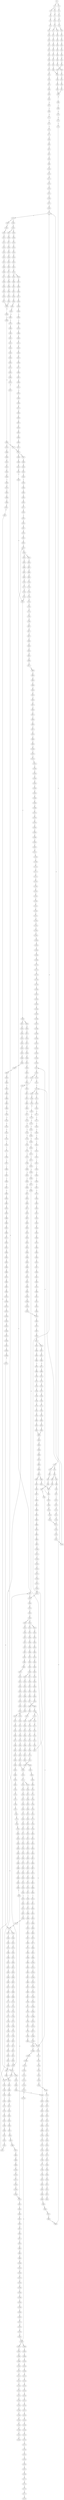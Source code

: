 strict digraph  {
	S0 -> S1 [ label = C ];
	S0 -> S2 [ label = T ];
	S1 -> S3 [ label = G ];
	S1 -> S4 [ label = C ];
	S2 -> S5 [ label = C ];
	S3 -> S6 [ label = G ];
	S4 -> S7 [ label = G ];
	S5 -> S8 [ label = G ];
	S6 -> S9 [ label = C ];
	S7 -> S10 [ label = G ];
	S8 -> S11 [ label = G ];
	S9 -> S12 [ label = T ];
	S10 -> S13 [ label = T ];
	S11 -> S14 [ label = T ];
	S12 -> S15 [ label = A ];
	S13 -> S16 [ label = T ];
	S13 -> S17 [ label = C ];
	S14 -> S18 [ label = T ];
	S15 -> S19 [ label = C ];
	S16 -> S20 [ label = G ];
	S17 -> S21 [ label = C ];
	S18 -> S22 [ label = C ];
	S19 -> S23 [ label = T ];
	S20 -> S24 [ label = C ];
	S21 -> S25 [ label = C ];
	S22 -> S26 [ label = C ];
	S23 -> S27 [ label = G ];
	S24 -> S28 [ label = A ];
	S25 -> S29 [ label = A ];
	S26 -> S30 [ label = A ];
	S27 -> S31 [ label = G ];
	S28 -> S32 [ label = C ];
	S29 -> S33 [ label = G ];
	S30 -> S34 [ label = G ];
	S31 -> S35 [ label = T ];
	S32 -> S36 [ label = T ];
	S33 -> S37 [ label = T ];
	S34 -> S38 [ label = T ];
	S35 -> S39 [ label = G ];
	S36 -> S40 [ label = G ];
	S37 -> S41 [ label = G ];
	S38 -> S42 [ label = G ];
	S39 -> S43 [ label = C ];
	S40 -> S44 [ label = G ];
	S41 -> S45 [ label = G ];
	S42 -> S46 [ label = G ];
	S43 -> S47 [ label = T ];
	S44 -> S48 [ label = T ];
	S45 -> S49 [ label = T ];
	S46 -> S50 [ label = T ];
	S47 -> S51 [ label = A ];
	S48 -> S52 [ label = C ];
	S49 -> S53 [ label = C ];
	S50 -> S53 [ label = C ];
	S51 -> S54 [ label = C ];
	S52 -> S55 [ label = G ];
	S53 -> S56 [ label = G ];
	S54 -> S57 [ label = T ];
	S55 -> S58 [ label = T ];
	S56 -> S59 [ label = T ];
	S57 -> S60 [ label = G ];
	S58 -> S61 [ label = C ];
	S59 -> S62 [ label = C ];
	S60 -> S63 [ label = T ];
	S61 -> S64 [ label = C ];
	S62 -> S64 [ label = C ];
	S63 -> S65 [ label = A ];
	S64 -> S66 [ label = G ];
	S65 -> S67 [ label = A ];
	S66 -> S68 [ label = T ];
	S67 -> S69 [ label = C ];
	S68 -> S70 [ label = C ];
	S69 -> S71 [ label = A ];
	S70 -> S72 [ label = A ];
	S71 -> S73 [ label = C ];
	S72 -> S74 [ label = C ];
	S73 -> S75 [ label = A ];
	S74 -> S76 [ label = C ];
	S75 -> S77 [ label = C ];
	S76 -> S78 [ label = C ];
	S76 -> S79 [ label = G ];
	S77 -> S80 [ label = G ];
	S78 -> S81 [ label = T ];
	S79 -> S82 [ label = A ];
	S80 -> S83 [ label = C ];
	S81 -> S84 [ label = G ];
	S82 -> S85 [ label = A ];
	S82 -> S86 [ label = G ];
	S83 -> S87 [ label = T ];
	S84 -> S88 [ label = T ];
	S85 -> S89 [ label = T ];
	S86 -> S90 [ label = T ];
	S87 -> S91 [ label = C ];
	S88 -> S92 [ label = C ];
	S89 -> S93 [ label = C ];
	S90 -> S94 [ label = C ];
	S91 -> S95 [ label = C ];
	S92 -> S96 [ label = C ];
	S93 -> S97 [ label = C ];
	S94 -> S98 [ label = C ];
	S95 -> S99 [ label = T ];
	S96 -> S100 [ label = T ];
	S97 -> S101 [ label = T ];
	S98 -> S102 [ label = A ];
	S98 -> S103 [ label = T ];
	S99 -> S104 [ label = A ];
	S100 -> S105 [ label = A ];
	S100 -> S106 [ label = T ];
	S101 -> S107 [ label = C ];
	S102 -> S108 [ label = G ];
	S103 -> S109 [ label = C ];
	S104 -> S110 [ label = G ];
	S105 -> S111 [ label = C ];
	S106 -> S112 [ label = G ];
	S107 -> S113 [ label = G ];
	S108 -> S114 [ label = T ];
	S108 -> S115 [ label = C ];
	S109 -> S116 [ label = G ];
	S110 -> S117 [ label = A ];
	S111 -> S118 [ label = T ];
	S112 -> S119 [ label = A ];
	S112 -> S120 [ label = T ];
	S113 -> S121 [ label = A ];
	S114 -> S122 [ label = A ];
	S115 -> S123 [ label = T ];
	S116 -> S124 [ label = A ];
	S117 -> S125 [ label = A ];
	S118 -> S126 [ label = A ];
	S119 -> S127 [ label = A ];
	S120 -> S128 [ label = A ];
	S121 -> S129 [ label = A ];
	S122 -> S130 [ label = G ];
	S123 -> S131 [ label = T ];
	S124 -> S132 [ label = A ];
	S125 -> S133 [ label = C ];
	S126 -> S134 [ label = C ];
	S127 -> S135 [ label = C ];
	S128 -> S136 [ label = G ];
	S129 -> S137 [ label = C ];
	S130 -> S138 [ label = G ];
	S130 -> S139 [ label = C ];
	S131 -> S140 [ label = C ];
	S132 -> S137 [ label = C ];
	S133 -> S141 [ label = T ];
	S134 -> S142 [ label = C ];
	S135 -> S143 [ label = T ];
	S136 -> S144 [ label = G ];
	S137 -> S145 [ label = T ];
	S138 -> S146 [ label = G ];
	S139 -> S147 [ label = T ];
	S140 -> S148 [ label = A ];
	S141 -> S149 [ label = T ];
	S142 -> S150 [ label = A ];
	S143 -> S151 [ label = T ];
	S144 -> S152 [ label = A ];
	S145 -> S153 [ label = T ];
	S146 -> S154 [ label = T ];
	S147 -> S155 [ label = C ];
	S148 -> S156 [ label = C ];
	S149 -> S157 [ label = C ];
	S150 -> S158 [ label = G ];
	S151 -> S159 [ label = C ];
	S152 -> S160 [ label = G ];
	S153 -> S161 [ label = C ];
	S154 -> S162 [ label = C ];
	S155 -> S163 [ label = C ];
	S156 -> S164 [ label = G ];
	S157 -> S165 [ label = A ];
	S158 -> S166 [ label = G ];
	S159 -> S167 [ label = A ];
	S160 -> S168 [ label = A ];
	S161 -> S169 [ label = A ];
	S162 -> S170 [ label = A ];
	S163 -> S171 [ label = A ];
	S164 -> S172 [ label = C ];
	S165 -> S173 [ label = A ];
	S166 -> S174 [ label = A ];
	S167 -> S173 [ label = A ];
	S168 -> S175 [ label = G ];
	S169 -> S173 [ label = A ];
	S170 -> S176 [ label = C ];
	S171 -> S177 [ label = C ];
	S172 -> S178 [ label = C ];
	S173 -> S179 [ label = C ];
	S174 -> S180 [ label = G ];
	S175 -> S181 [ label = G ];
	S176 -> S182 [ label = T ];
	S177 -> S183 [ label = C ];
	S178 -> S184 [ label = C ];
	S179 -> S185 [ label = C ];
	S179 -> S186 [ label = T ];
	S180 -> S187 [ label = A ];
	S181 -> S188 [ label = T ];
	S182 -> S189 [ label = C ];
	S183 -> S190 [ label = G ];
	S184 -> S191 [ label = T ];
	S185 -> S192 [ label = G ];
	S186 -> S193 [ label = G ];
	S187 -> S194 [ label = G ];
	S188 -> S195 [ label = C ];
	S189 -> S196 [ label = G ];
	S190 -> S197 [ label = G ];
	S191 -> S198 [ label = T ];
	S192 -> S199 [ label = G ];
	S193 -> S200 [ label = G ];
	S193 -> S201 [ label = C ];
	S194 -> S202 [ label = T ];
	S195 -> S203 [ label = C ];
	S196 -> S204 [ label = C ];
	S197 -> S205 [ label = A ];
	S198 -> S206 [ label = C ];
	S199 -> S207 [ label = C ];
	S200 -> S208 [ label = C ];
	S201 -> S209 [ label = C ];
	S202 -> S210 [ label = C ];
	S203 -> S211 [ label = C ];
	S204 -> S212 [ label = T ];
	S205 -> S213 [ label = C ];
	S206 -> S214 [ label = A ];
	S207 -> S215 [ label = C ];
	S208 -> S216 [ label = C ];
	S209 -> S217 [ label = C ];
	S210 -> S218 [ label = A ];
	S211 -> S219 [ label = A ];
	S211 -> S220 [ label = G ];
	S212 -> S221 [ label = T ];
	S213 -> S222 [ label = G ];
	S214 -> S223 [ label = T ];
	S215 -> S224 [ label = C ];
	S216 -> S225 [ label = C ];
	S217 -> S226 [ label = T ];
	S218 -> S227 [ label = G ];
	S219 -> S228 [ label = G ];
	S220 -> S229 [ label = G ];
	S221 -> S230 [ label = C ];
	S222 -> S231 [ label = T ];
	S223 -> S232 [ label = C ];
	S224 -> S233 [ label = A ];
	S225 -> S234 [ label = A ];
	S226 -> S235 [ label = A ];
	S227 -> S236 [ label = G ];
	S228 -> S237 [ label = A ];
	S229 -> S238 [ label = A ];
	S230 -> S239 [ label = A ];
	S231 -> S240 [ label = C ];
	S232 -> S241 [ label = C ];
	S233 -> S242 [ label = G ];
	S234 -> S243 [ label = G ];
	S235 -> S244 [ label = G ];
	S236 -> S245 [ label = A ];
	S237 -> S246 [ label = G ];
	S238 -> S247 [ label = G ];
	S239 -> S248 [ label = T ];
	S240 -> S249 [ label = G ];
	S241 -> S250 [ label = A ];
	S242 -> S251 [ label = T ];
	S243 -> S252 [ label = G ];
	S244 -> S253 [ label = G ];
	S245 -> S254 [ label = C ];
	S246 -> S255 [ label = C ];
	S247 -> S256 [ label = G ];
	S248 -> S257 [ label = C ];
	S249 -> S258 [ label = T ];
	S250 -> S259 [ label = G ];
	S251 -> S260 [ label = T ];
	S252 -> S261 [ label = T ];
	S253 -> S262 [ label = T ];
	S254 -> S263 [ label = C ];
	S255 -> S264 [ label = C ];
	S256 -> S265 [ label = C ];
	S257 -> S266 [ label = C ];
	S258 -> S267 [ label = G ];
	S259 -> S268 [ label = A ];
	S260 -> S269 [ label = G ];
	S261 -> S270 [ label = G ];
	S262 -> S271 [ label = G ];
	S263 -> S272 [ label = A ];
	S264 -> S273 [ label = A ];
	S265 -> S274 [ label = G ];
	S266 -> S250 [ label = A ];
	S267 -> S275 [ label = A ];
	S268 -> S276 [ label = A ];
	S269 -> S277 [ label = T ];
	S270 -> S278 [ label = C ];
	S270 -> S279 [ label = G ];
	S271 -> S280 [ label = T ];
	S272 -> S281 [ label = G ];
	S273 -> S282 [ label = C ];
	S274 -> S283 [ label = T ];
	S275 -> S284 [ label = C ];
	S276 -> S285 [ label = C ];
	S277 -> S286 [ label = G ];
	S278 -> S287 [ label = G ];
	S279 -> S288 [ label = G ];
	S280 -> S289 [ label = G ];
	S281 -> S290 [ label = T ];
	S282 -> S291 [ label = G ];
	S283 -> S292 [ label = G ];
	S284 -> S293 [ label = C ];
	S285 -> S294 [ label = C ];
	S286 -> S295 [ label = C ];
	S287 -> S296 [ label = C ];
	S288 -> S297 [ label = C ];
	S289 -> S298 [ label = C ];
	S290 -> S299 [ label = C ];
	S291 -> S300 [ label = G ];
	S292 -> S301 [ label = G ];
	S293 -> S302 [ label = G ];
	S294 -> S303 [ label = A ];
	S294 -> S304 [ label = G ];
	S295 -> S305 [ label = G ];
	S296 -> S306 [ label = G ];
	S297 -> S307 [ label = T ];
	S298 -> S308 [ label = G ];
	S299 -> S309 [ label = T ];
	S300 -> S310 [ label = T ];
	S301 -> S311 [ label = T ];
	S302 -> S312 [ label = G ];
	S303 -> S313 [ label = G ];
	S303 -> S314 [ label = C ];
	S304 -> S315 [ label = G ];
	S305 -> S316 [ label = T ];
	S306 -> S317 [ label = T ];
	S307 -> S318 [ label = T ];
	S308 -> S319 [ label = T ];
	S309 -> S320 [ label = C ];
	S310 -> S321 [ label = T ];
	S311 -> S322 [ label = A ];
	S312 -> S323 [ label = T ];
	S313 -> S324 [ label = A ];
	S314 -> S325 [ label = C ];
	S315 -> S326 [ label = A ];
	S316 -> S327 [ label = C ];
	S317 -> S328 [ label = C ];
	S318 -> S329 [ label = C ];
	S319 -> S330 [ label = C ];
	S320 -> S331 [ label = T ];
	S321 -> S332 [ label = A ];
	S322 -> S333 [ label = T ];
	S323 -> S334 [ label = C ];
	S324 -> S335 [ label = C ];
	S325 -> S336 [ label = A ];
	S326 -> S337 [ label = C ];
	S327 -> S338 [ label = G ];
	S328 -> S339 [ label = G ];
	S329 -> S340 [ label = G ];
	S330 -> S338 [ label = G ];
	S331 -> S341 [ label = G ];
	S332 -> S342 [ label = C ];
	S333 -> S343 [ label = G ];
	S334 -> S344 [ label = G ];
	S335 -> S345 [ label = T ];
	S336 -> S346 [ label = C ];
	S337 -> S347 [ label = G ];
	S338 -> S348 [ label = A ];
	S339 -> S349 [ label = T ];
	S340 -> S350 [ label = A ];
	S341 -> S351 [ label = T ];
	S342 -> S352 [ label = T ];
	S343 -> S353 [ label = A ];
	S344 -> S354 [ label = C ];
	S345 -> S355 [ label = C ];
	S346 -> S356 [ label = C ];
	S347 -> S357 [ label = C ];
	S348 -> S358 [ label = A ];
	S349 -> S359 [ label = G ];
	S350 -> S360 [ label = A ];
	S351 -> S361 [ label = A ];
	S352 -> S362 [ label = G ];
	S353 -> S363 [ label = G ];
	S354 -> S364 [ label = G ];
	S355 -> S365 [ label = C ];
	S356 -> S366 [ label = C ];
	S357 -> S367 [ label = C ];
	S358 -> S368 [ label = C ];
	S359 -> S369 [ label = C ];
	S360 -> S370 [ label = C ];
	S362 -> S371 [ label = C ];
	S363 -> S372 [ label = C ];
	S364 -> S373 [ label = T ];
	S365 -> S374 [ label = C ];
	S366 -> S375 [ label = C ];
	S367 -> S376 [ label = C ];
	S368 -> S377 [ label = C ];
	S368 -> S378 [ label = A ];
	S369 -> S379 [ label = A ];
	S370 -> S380 [ label = A ];
	S371 -> S381 [ label = A ];
	S372 -> S382 [ label = G ];
	S373 -> S383 [ label = A ];
	S374 -> S384 [ label = A ];
	S375 -> S385 [ label = T ];
	S376 -> S386 [ label = A ];
	S377 -> S387 [ label = T ];
	S378 -> S388 [ label = C ];
	S379 -> S389 [ label = T ];
	S380 -> S390 [ label = C ];
	S381 -> S391 [ label = G ];
	S382 -> S392 [ label = G ];
	S383 -> S393 [ label = G ];
	S384 -> S394 [ label = T ];
	S385 -> S395 [ label = T ];
	S386 -> S396 [ label = T ];
	S387 -> S397 [ label = T ];
	S387 -> S398 [ label = G ];
	S388 -> S399 [ label = C ];
	S389 -> S400 [ label = C ];
	S390 -> S401 [ label = G ];
	S391 -> S402 [ label = A ];
	S392 -> S403 [ label = T ];
	S393 -> S404 [ label = C ];
	S394 -> S405 [ label = C ];
	S395 -> S406 [ label = C ];
	S396 -> S407 [ label = C ];
	S397 -> S408 [ label = C ];
	S398 -> S409 [ label = T ];
	S399 -> S410 [ label = C ];
	S400 -> S411 [ label = C ];
	S401 -> S412 [ label = C ];
	S402 -> S413 [ label = C ];
	S403 -> S414 [ label = C ];
	S404 -> S415 [ label = C ];
	S405 -> S416 [ label = T ];
	S406 -> S417 [ label = C ];
	S406 -> S418 [ label = G ];
	S407 -> S419 [ label = G ];
	S408 -> S420 [ label = G ];
	S409 -> S421 [ label = C ];
	S410 -> S422 [ label = G ];
	S411 -> S423 [ label = G ];
	S412 -> S424 [ label = G ];
	S413 -> S425 [ label = G ];
	S414 -> S426 [ label = G ];
	S415 -> S427 [ label = G ];
	S416 -> S428 [ label = G ];
	S417 -> S429 [ label = T ];
	S418 -> S430 [ label = A ];
	S419 -> S431 [ label = T ];
	S420 -> S432 [ label = T ];
	S421 -> S433 [ label = G ];
	S422 -> S434 [ label = T ];
	S423 -> S435 [ label = C ];
	S424 -> S436 [ label = C ];
	S425 -> S437 [ label = G ];
	S426 -> S438 [ label = C ];
	S427 -> S439 [ label = C ];
	S428 -> S440 [ label = C ];
	S429 -> S441 [ label = G ];
	S430 -> S442 [ label = T ];
	S431 -> S443 [ label = C ];
	S432 -> S444 [ label = A ];
	S433 -> S445 [ label = C ];
	S434 -> S446 [ label = A ];
	S435 -> S447 [ label = A ];
	S436 -> S448 [ label = A ];
	S437 -> S449 [ label = A ];
	S438 -> S450 [ label = A ];
	S439 -> S451 [ label = T ];
	S440 -> S452 [ label = C ];
	S441 -> S453 [ label = T ];
	S442 -> S454 [ label = C ];
	S443 -> S455 [ label = C ];
	S444 -> S456 [ label = C ];
	S445 -> S457 [ label = G ];
	S446 -> S458 [ label = C ];
	S447 -> S459 [ label = C ];
	S448 -> S460 [ label = C ];
	S449 -> S461 [ label = C ];
	S450 -> S462 [ label = C ];
	S451 -> S463 [ label = G ];
	S452 -> S464 [ label = A ];
	S453 -> S465 [ label = C ];
	S454 -> S466 [ label = G ];
	S455 -> S467 [ label = T ];
	S456 -> S468 [ label = T ];
	S457 -> S469 [ label = C ];
	S458 -> S470 [ label = G ];
	S459 -> S471 [ label = G ];
	S460 -> S472 [ label = G ];
	S461 -> S473 [ label = A ];
	S462 -> S474 [ label = G ];
	S463 -> S475 [ label = G ];
	S464 -> S476 [ label = G ];
	S465 -> S477 [ label = C ];
	S466 -> S478 [ label = T ];
	S467 -> S479 [ label = C ];
	S468 -> S480 [ label = T ];
	S469 -> S481 [ label = G ];
	S469 -> S482 [ label = A ];
	S470 -> S483 [ label = T ];
	S471 -> S484 [ label = T ];
	S472 -> S485 [ label = T ];
	S473 -> S486 [ label = C ];
	S474 -> S487 [ label = C ];
	S475 -> S488 [ label = A ];
	S476 -> S489 [ label = T ];
	S477 -> S490 [ label = T ];
	S478 -> S491 [ label = T ];
	S479 -> S492 [ label = T ];
	S480 -> S493 [ label = C ];
	S481 -> S494 [ label = A ];
	S482 -> S495 [ label = A ];
	S483 -> S496 [ label = C ];
	S484 -> S497 [ label = C ];
	S485 -> S498 [ label = C ];
	S486 -> S499 [ label = A ];
	S487 -> S500 [ label = G ];
	S488 -> S501 [ label = A ];
	S489 -> S502 [ label = C ];
	S490 -> S106 [ label = T ];
	S491 -> S503 [ label = T ];
	S492 -> S504 [ label = T ];
	S493 -> S505 [ label = A ];
	S494 -> S506 [ label = G ];
	S495 -> S507 [ label = C ];
	S496 -> S508 [ label = C ];
	S497 -> S509 [ label = G ];
	S498 -> S510 [ label = C ];
	S499 -> S511 [ label = C ];
	S500 -> S512 [ label = C ];
	S501 -> S513 [ label = G ];
	S502 -> S514 [ label = G ];
	S503 -> S515 [ label = G ];
	S504 -> S516 [ label = C ];
	S505 -> S517 [ label = A ];
	S506 -> S518 [ label = C ];
	S507 -> S519 [ label = C ];
	S508 -> S520 [ label = A ];
	S509 -> S521 [ label = A ];
	S510 -> S522 [ label = A ];
	S511 -> S523 [ label = C ];
	S512 -> S524 [ label = G ];
	S513 -> S525 [ label = A ];
	S514 -> S526 [ label = T ];
	S515 -> S527 [ label = T ];
	S516 -> S528 [ label = T ];
	S517 -> S529 [ label = G ];
	S518 -> S530 [ label = A ];
	S519 -> S531 [ label = C ];
	S520 -> S532 [ label = G ];
	S521 -> S533 [ label = G ];
	S522 -> S534 [ label = G ];
	S523 -> S535 [ label = T ];
	S524 -> S536 [ label = C ];
	S524 -> S537 [ label = G ];
	S525 -> S538 [ label = A ];
	S526 -> S539 [ label = A ];
	S527 -> S540 [ label = A ];
	S528 -> S541 [ label = C ];
	S529 -> S542 [ label = C ];
	S530 -> S543 [ label = G ];
	S531 -> S544 [ label = G ];
	S532 -> S545 [ label = C ];
	S533 -> S546 [ label = C ];
	S534 -> S545 [ label = C ];
	S535 -> S547 [ label = C ];
	S536 -> S548 [ label = G ];
	S537 -> S549 [ label = C ];
	S538 -> S550 [ label = C ];
	S539 -> S551 [ label = A ];
	S540 -> S552 [ label = G ];
	S541 -> S553 [ label = G ];
	S542 -> S554 [ label = G ];
	S543 -> S555 [ label = T ];
	S544 -> S556 [ label = T ];
	S545 -> S557 [ label = T ];
	S545 -> S558 [ label = G ];
	S546 -> S559 [ label = G ];
	S547 -> S560 [ label = T ];
	S548 -> S561 [ label = T ];
	S549 -> S562 [ label = T ];
	S550 -> S563 [ label = G ];
	S551 -> S564 [ label = G ];
	S552 -> S565 [ label = G ];
	S553 -> S566 [ label = G ];
	S554 -> S567 [ label = A ];
	S555 -> S568 [ label = G ];
	S556 -> S569 [ label = A ];
	S557 -> S131 [ label = T ];
	S558 -> S570 [ label = A ];
	S559 -> S571 [ label = A ];
	S560 -> S572 [ label = A ];
	S561 -> S573 [ label = C ];
	S562 -> S574 [ label = G ];
	S563 -> S575 [ label = G ];
	S564 -> S576 [ label = A ];
	S565 -> S577 [ label = A ];
	S566 -> S578 [ label = A ];
	S567 -> S579 [ label = G ];
	S568 -> S580 [ label = C ];
	S569 -> S581 [ label = C ];
	S570 -> S582 [ label = G ];
	S571 -> S583 [ label = G ];
	S572 -> S584 [ label = G ];
	S573 -> S585 [ label = G ];
	S574 -> S586 [ label = G ];
	S575 -> S587 [ label = C ];
	S576 -> S588 [ label = C ];
	S577 -> S589 [ label = A ];
	S578 -> S590 [ label = G ];
	S579 -> S591 [ label = T ];
	S580 -> S592 [ label = A ];
	S581 -> S593 [ label = A ];
	S582 -> S594 [ label = T ];
	S583 -> S595 [ label = T ];
	S584 -> S596 [ label = A ];
	S585 -> S597 [ label = A ];
	S586 -> S598 [ label = A ];
	S587 -> S599 [ label = A ];
	S588 -> S600 [ label = G ];
	S589 -> S601 [ label = A ];
	S590 -> S602 [ label = A ];
	S591 -> S603 [ label = C ];
	S592 -> S604 [ label = A ];
	S593 -> S605 [ label = G ];
	S594 -> S606 [ label = C ];
	S595 -> S607 [ label = C ];
	S596 -> S608 [ label = A ];
	S597 -> S609 [ label = C ];
	S598 -> S610 [ label = A ];
	S599 -> S611 [ label = C ];
	S600 -> S612 [ label = G ];
	S601 -> S613 [ label = G ];
	S602 -> S614 [ label = G ];
	S603 -> S615 [ label = C ];
	S604 -> S616 [ label = C ];
	S605 -> S617 [ label = C ];
	S606 -> S615 [ label = C ];
	S606 -> S618 [ label = T ];
	S607 -> S619 [ label = G ];
	S608 -> S620 [ label = C ];
	S609 -> S621 [ label = G ];
	S610 -> S622 [ label = T ];
	S611 -> S623 [ label = C ];
	S611 -> S624 [ label = T ];
	S612 -> S625 [ label = C ];
	S613 -> S626 [ label = G ];
	S614 -> S627 [ label = G ];
	S615 -> S628 [ label = C ];
	S616 -> S629 [ label = A ];
	S617 -> S630 [ label = A ];
	S618 -> S631 [ label = C ];
	S619 -> S632 [ label = A ];
	S620 -> S633 [ label = G ];
	S621 -> S634 [ label = C ];
	S622 -> S635 [ label = G ];
	S623 -> S636 [ label = G ];
	S624 -> S637 [ label = G ];
	S625 -> S638 [ label = T ];
	S626 -> S639 [ label = T ];
	S627 -> S640 [ label = T ];
	S628 -> S641 [ label = T ];
	S628 -> S642 [ label = G ];
	S629 -> S643 [ label = G ];
	S630 -> S644 [ label = G ];
	S631 -> S645 [ label = G ];
	S632 -> S646 [ label = A ];
	S633 -> S647 [ label = A ];
	S634 -> S648 [ label = G ];
	S635 -> S649 [ label = G ];
	S636 -> S650 [ label = G ];
	S637 -> S651 [ label = G ];
	S638 -> S652 [ label = C ];
	S639 -> S653 [ label = C ];
	S640 -> S195 [ label = C ];
	S641 -> S654 [ label = C ];
	S642 -> S655 [ label = C ];
	S643 -> S656 [ label = C ];
	S644 -> S657 [ label = G ];
	S645 -> S658 [ label = T ];
	S646 -> S659 [ label = C ];
	S647 -> S660 [ label = G ];
	S648 -> S661 [ label = C ];
	S649 -> S662 [ label = G ];
	S650 -> S663 [ label = G ];
	S651 -> S664 [ label = G ];
	S652 -> S665 [ label = T ];
	S653 -> S666 [ label = C ];
	S654 -> S667 [ label = C ];
	S655 -> S668 [ label = C ];
	S656 -> S669 [ label = T ];
	S657 -> S670 [ label = T ];
	S658 -> S671 [ label = C ];
	S659 -> S672 [ label = C ];
	S660 -> S673 [ label = G ];
	S661 -> S674 [ label = C ];
	S662 -> S675 [ label = G ];
	S663 -> S676 [ label = A ];
	S664 -> S677 [ label = A ];
	S665 -> S678 [ label = C ];
	S666 -> S679 [ label = C ];
	S667 -> S680 [ label = G ];
	S668 -> S681 [ label = T ];
	S669 -> S682 [ label = A ];
	S670 -> S683 [ label = G ];
	S671 -> S684 [ label = T ];
	S672 -> S387 [ label = T ];
	S673 -> S685 [ label = T ];
	S674 -> S686 [ label = T ];
	S675 -> S687 [ label = T ];
	S676 -> S688 [ label = A ];
	S677 -> S689 [ label = A ];
	S678 -> S690 [ label = G ];
	S679 -> S691 [ label = G ];
	S680 -> S692 [ label = G ];
	S681 -> S693 [ label = G ];
	S682 -> S694 [ label = C ];
	S683 -> S695 [ label = C ];
	S684 -> S696 [ label = G ];
	S685 -> S697 [ label = G ];
	S686 -> S698 [ label = C ];
	S687 -> S699 [ label = C ];
	S688 -> S700 [ label = T ];
	S689 -> S701 [ label = C ];
	S690 -> S702 [ label = A ];
	S691 -> S703 [ label = A ];
	S692 -> S704 [ label = T ];
	S693 -> S705 [ label = T ];
	S694 -> S706 [ label = G ];
	S695 -> S707 [ label = A ];
	S696 -> S708 [ label = T ];
	S697 -> S709 [ label = T ];
	S698 -> S710 [ label = G ];
	S699 -> S711 [ label = C ];
	S700 -> S712 [ label = T ];
	S701 -> S713 [ label = T ];
	S702 -> S714 [ label = A ];
	S703 -> S715 [ label = A ];
	S704 -> S716 [ label = C ];
	S705 -> S717 [ label = C ];
	S706 -> S718 [ label = A ];
	S707 -> S719 [ label = C ];
	S708 -> S720 [ label = T ];
	S709 -> S721 [ label = C ];
	S710 -> S722 [ label = G ];
	S711 -> S723 [ label = G ];
	S712 -> S724 [ label = G ];
	S713 -> S725 [ label = G ];
	S714 -> S726 [ label = G ];
	S715 -> S727 [ label = G ];
	S716 -> S728 [ label = T ];
	S717 -> S729 [ label = G ];
	S718 -> S730 [ label = G ];
	S719 -> S731 [ label = G ];
	S720 -> S732 [ label = C ];
	S721 -> S733 [ label = C ];
	S722 -> S734 [ label = G ];
	S723 -> S735 [ label = C ];
	S724 -> S736 [ label = A ];
	S725 -> S737 [ label = G ];
	S726 -> S738 [ label = T ];
	S727 -> S739 [ label = T ];
	S728 -> S740 [ label = G ];
	S729 -> S741 [ label = C ];
	S730 -> S742 [ label = A ];
	S731 -> S743 [ label = C ];
	S732 -> S744 [ label = C ];
	S733 -> S745 [ label = C ];
	S734 -> S746 [ label = C ];
	S735 -> S747 [ label = C ];
	S736 -> S748 [ label = A ];
	S737 -> S749 [ label = A ];
	S738 -> S750 [ label = C ];
	S739 -> S751 [ label = C ];
	S740 -> S752 [ label = G ];
	S741 -> S457 [ label = G ];
	S742 -> S753 [ label = A ];
	S743 -> S754 [ label = G ];
	S744 -> S755 [ label = G ];
	S745 -> S756 [ label = T ];
	S746 -> S757 [ label = T ];
	S747 -> S758 [ label = G ];
	S748 -> S759 [ label = C ];
	S749 -> S760 [ label = C ];
	S750 -> S761 [ label = G ];
	S751 -> S762 [ label = G ];
	S752 -> S763 [ label = A ];
	S753 -> S764 [ label = C ];
	S754 -> S765 [ label = G ];
	S755 -> S766 [ label = T ];
	S756 -> S767 [ label = G ];
	S757 -> S768 [ label = C ];
	S758 -> S769 [ label = G ];
	S759 -> S770 [ label = C ];
	S760 -> S771 [ label = C ];
	S761 -> S772 [ label = C ];
	S762 -> S773 [ label = A ];
	S763 -> S774 [ label = G ];
	S764 -> S775 [ label = T ];
	S765 -> S776 [ label = T ];
	S766 -> S777 [ label = G ];
	S767 -> S778 [ label = T ];
	S768 -> S779 [ label = A ];
	S769 -> S780 [ label = A ];
	S770 -> S781 [ label = C ];
	S771 -> S782 [ label = C ];
	S772 -> S783 [ label = G ];
	S773 -> S784 [ label = G ];
	S774 -> S785 [ label = G ];
	S775 -> S786 [ label = G ];
	S776 -> S787 [ label = G ];
	S777 -> S788 [ label = G ];
	S778 -> S789 [ label = C ];
	S779 -> S790 [ label = C ];
	S780 -> S791 [ label = A ];
	S781 -> S792 [ label = G ];
	S782 -> S793 [ label = G ];
	S783 -> S794 [ label = G ];
	S784 -> S795 [ label = G ];
	S785 -> S796 [ label = G ];
	S786 -> S797 [ label = G ];
	S787 -> S798 [ label = C ];
	S788 -> S799 [ label = C ];
	S789 -> S800 [ label = C ];
	S790 -> S801 [ label = G ];
	S791 -> S802 [ label = C ];
	S792 -> S803 [ label = T ];
	S793 -> S804 [ label = T ];
	S794 -> S805 [ label = C ];
	S795 -> S806 [ label = T ];
	S796 -> S807 [ label = T ];
	S797 -> S808 [ label = C ];
	S798 -> S809 [ label = C ];
	S799 -> S810 [ label = C ];
	S800 -> S100 [ label = T ];
	S801 -> S811 [ label = T ];
	S802 -> S812 [ label = T ];
	S803 -> S813 [ label = C ];
	S804 -> S814 [ label = C ];
	S805 -> S815 [ label = T ];
	S806 -> S816 [ label = A ];
	S807 -> S817 [ label = G ];
	S808 -> S818 [ label = G ];
	S809 -> S819 [ label = G ];
	S810 -> S820 [ label = C ];
	S811 -> S821 [ label = C ];
	S812 -> S822 [ label = G ];
	S813 -> S823 [ label = T ];
	S814 -> S824 [ label = T ];
	S815 -> S825 [ label = A ];
	S816 -> S826 [ label = T ];
	S817 -> S827 [ label = T ];
	S818 -> S828 [ label = C ];
	S819 -> S829 [ label = C ];
	S820 -> S830 [ label = G ];
	S821 -> S831 [ label = C ];
	S822 -> S832 [ label = C ];
	S823 -> S833 [ label = C ];
	S824 -> S833 [ label = C ];
	S825 -> S834 [ label = T ];
	S826 -> S835 [ label = A ];
	S827 -> S836 [ label = T ];
	S828 -> S837 [ label = A ];
	S829 -> S838 [ label = A ];
	S830 -> S839 [ label = T ];
	S831 -> S840 [ label = A ];
	S832 -> S841 [ label = A ];
	S833 -> S842 [ label = G ];
	S834 -> S843 [ label = A ];
	S835 -> S844 [ label = A ];
	S836 -> S845 [ label = C ];
	S837 -> S846 [ label = G ];
	S838 -> S847 [ label = A ];
	S839 -> S848 [ label = C ];
	S840 -> S534 [ label = G ];
	S841 -> S849 [ label = A ];
	S842 -> S850 [ label = G ];
	S843 -> S851 [ label = G ];
	S844 -> S852 [ label = G ];
	S845 -> S853 [ label = C ];
	S846 -> S854 [ label = C ];
	S847 -> S855 [ label = C ];
	S848 -> S856 [ label = C ];
	S849 -> S857 [ label = C ];
	S850 -> S858 [ label = C ];
	S851 -> S859 [ label = T ];
	S852 -> S860 [ label = T ];
	S853 -> S861 [ label = A ];
	S854 -> S862 [ label = G ];
	S855 -> S863 [ label = C ];
	S856 -> S864 [ label = A ];
	S857 -> S865 [ label = C ];
	S858 -> S866 [ label = A ];
	S859 -> S867 [ label = A ];
	S860 -> S868 [ label = C ];
	S861 -> S869 [ label = G ];
	S862 -> S870 [ label = G ];
	S863 -> S871 [ label = A ];
	S864 -> S872 [ label = G ];
	S865 -> S873 [ label = A ];
	S866 -> S874 [ label = C ];
	S867 -> S875 [ label = G ];
	S868 -> S876 [ label = G ];
	S869 -> S877 [ label = C ];
	S870 -> S878 [ label = G ];
	S871 -> S879 [ label = G ];
	S872 -> S880 [ label = T ];
	S873 -> S881 [ label = G ];
	S874 -> S882 [ label = C ];
	S875 -> S883 [ label = C ];
	S876 -> S884 [ label = T ];
	S877 -> S885 [ label = A ];
	S878 -> S886 [ label = T ];
	S879 -> S887 [ label = T ];
	S880 -> S888 [ label = A ];
	S881 -> S889 [ label = A ];
	S882 -> S890 [ label = G ];
	S883 -> S891 [ label = C ];
	S884 -> S892 [ label = G ];
	S885 -> S893 [ label = G ];
	S886 -> S894 [ label = G ];
	S887 -> S895 [ label = C ];
	S888 -> S130 [ label = G ];
	S889 -> S896 [ label = A ];
	S890 -> S897 [ label = A ];
	S891 -> S898 [ label = G ];
	S892 -> S899 [ label = G ];
	S893 -> S900 [ label = A ];
	S894 -> S901 [ label = C ];
	S895 -> S902 [ label = G ];
	S896 -> S903 [ label = C ];
	S897 -> S904 [ label = G ];
	S897 -> S905 [ label = A ];
	S898 -> S906 [ label = A ];
	S899 -> S907 [ label = T ];
	S900 -> S908 [ label = T ];
	S901 -> S909 [ label = C ];
	S902 -> S910 [ label = C ];
	S903 -> S911 [ label = A ];
	S904 -> S912 [ label = T ];
	S905 -> S913 [ label = T ];
	S906 -> S914 [ label = A ];
	S907 -> S915 [ label = A ];
	S908 -> S916 [ label = A ];
	S909 -> S917 [ label = G ];
	S910 -> S918 [ label = G ];
	S911 -> S919 [ label = G ];
	S912 -> S94 [ label = C ];
	S913 -> S920 [ label = G ];
	S914 -> S921 [ label = A ];
	S915 -> S922 [ label = C ];
	S916 -> S923 [ label = A ];
	S917 -> S924 [ label = C ];
	S918 -> S925 [ label = C ];
	S919 -> S926 [ label = C ];
	S920 -> S927 [ label = T ];
	S921 -> S928 [ label = C ];
	S922 -> S929 [ label = C ];
	S923 -> S930 [ label = A ];
	S924 -> S931 [ label = C ];
	S925 -> S932 [ label = A ];
	S926 -> S933 [ label = C ];
	S927 -> S934 [ label = A ];
	S928 -> S935 [ label = C ];
	S929 -> S936 [ label = G ];
	S930 -> S937 [ label = A ];
	S931 -> S938 [ label = G ];
	S932 -> S939 [ label = G ];
	S933 -> S940 [ label = G ];
	S934 -> S941 [ label = G ];
	S935 -> S942 [ label = C ];
	S936 -> S943 [ label = G ];
	S937 -> S944 [ label = A ];
	S938 -> S945 [ label = G ];
	S939 -> S946 [ label = C ];
	S940 -> S947 [ label = T ];
	S941 -> S948 [ label = T ];
	S942 -> S949 [ label = C ];
	S943 -> S950 [ label = T ];
	S944 -> S951 [ label = C ];
	S945 -> S952 [ label = T ];
	S946 -> S953 [ label = C ];
	S947 -> S954 [ label = C ];
	S948 -> S955 [ label = T ];
	S949 -> S956 [ label = G ];
	S950 -> S957 [ label = G ];
	S951 -> S958 [ label = T ];
	S952 -> S959 [ label = G ];
	S953 -> S960 [ label = G ];
	S954 -> S961 [ label = C ];
	S955 -> S962 [ label = T ];
	S956 -> S963 [ label = A ];
	S957 -> S964 [ label = G ];
	S958 -> S965 [ label = T ];
	S959 -> S966 [ label = G ];
	S960 -> S967 [ label = G ];
	S961 -> S968 [ label = T ];
	S962 -> S969 [ label = C ];
	S963 -> S970 [ label = C ];
	S964 -> S971 [ label = T ];
	S965 -> S972 [ label = T ];
	S966 -> S973 [ label = T ];
	S967 -> S974 [ label = T ];
	S968 -> S975 [ label = C ];
	S969 -> S976 [ label = A ];
	S970 -> S977 [ label = T ];
	S971 -> S978 [ label = T ];
	S972 -> S979 [ label = G ];
	S973 -> S980 [ label = G ];
	S974 -> S981 [ label = G ];
	S975 -> S982 [ label = T ];
	S976 -> S983 [ label = C ];
	S977 -> S984 [ label = A ];
	S978 -> S985 [ label = A ];
	S979 -> S986 [ label = C ];
	S980 -> S987 [ label = G ];
	S981 -> S988 [ label = G ];
	S982 -> S989 [ label = G ];
	S983 -> S990 [ label = T ];
	S984 -> S991 [ label = G ];
	S985 -> S992 [ label = G ];
	S986 -> S993 [ label = C ];
	S987 -> S994 [ label = A ];
	S988 -> S995 [ label = A ];
	S989 -> S996 [ label = T ];
	S990 -> S997 [ label = C ];
	S991 -> S998 [ label = A ];
	S992 -> S999 [ label = A ];
	S993 -> S1000 [ label = G ];
	S994 -> S1001 [ label = A ];
	S995 -> S1002 [ label = A ];
	S996 -> S1003 [ label = C ];
	S997 -> S1004 [ label = C ];
	S998 -> S1005 [ label = A ];
	S999 -> S1006 [ label = A ];
	S1000 -> S1007 [ label = T ];
	S1001 -> S1008 [ label = C ];
	S1002 -> S1009 [ label = G ];
	S1003 -> S1010 [ label = G ];
	S1004 -> S1011 [ label = T ];
	S1005 -> S1012 [ label = T ];
	S1006 -> S1013 [ label = G ];
	S1007 -> S1014 [ label = A ];
	S1008 -> S1015 [ label = C ];
	S1009 -> S1016 [ label = A ];
	S1010 -> S1017 [ label = T ];
	S1011 -> S1018 [ label = T ];
	S1012 -> S1019 [ label = C ];
	S1013 -> S1020 [ label = G ];
	S1014 -> S1021 [ label = G ];
	S1015 -> S1022 [ label = T ];
	S1016 -> S1023 [ label = A ];
	S1017 -> S1024 [ label = G ];
	S1018 -> S1025 [ label = T ];
	S1019 -> S1026 [ label = G ];
	S1020 -> S1027 [ label = G ];
	S1021 -> S1028 [ label = C ];
	S1022 -> S1029 [ label = C ];
	S1023 -> S550 [ label = C ];
	S1024 -> S1030 [ label = G ];
	S1025 -> S1031 [ label = C ];
	S1026 -> S1032 [ label = G ];
	S1027 -> S1033 [ label = G ];
	S1028 -> S1034 [ label = C ];
	S1029 -> S1035 [ label = G ];
	S1030 -> S1036 [ label = T ];
	S1031 -> S1037 [ label = A ];
	S1032 -> S1038 [ label = G ];
	S1033 -> S1039 [ label = G ];
	S1034 -> S1040 [ label = G ];
	S1035 -> S1041 [ label = G ];
	S1036 -> S915 [ label = A ];
	S1037 -> S1042 [ label = T ];
	S1038 -> S1043 [ label = T ];
	S1039 -> S1044 [ label = T ];
	S1040 -> S1045 [ label = G ];
	S1041 -> S1046 [ label = C ];
	S1042 -> S1047 [ label = C ];
	S1043 -> S1048 [ label = A ];
	S1044 -> S1049 [ label = C ];
	S1045 -> S1050 [ label = T ];
	S1046 -> S1051 [ label = A ];
	S1047 -> S1052 [ label = C ];
	S1048 -> S1053 [ label = T ];
	S1049 -> S1054 [ label = C ];
	S1050 -> S1055 [ label = G ];
	S1051 -> S1056 [ label = C ];
	S1052 -> S1057 [ label = A ];
	S1053 -> S1058 [ label = C ];
	S1054 -> S1059 [ label = G ];
	S1055 -> S1060 [ label = A ];
	S1056 -> S1061 [ label = G ];
	S1057 -> S259 [ label = G ];
	S1058 -> S1062 [ label = C ];
	S1059 -> S1063 [ label = T ];
	S1060 -> S1064 [ label = C ];
	S1061 -> S1065 [ label = C ];
	S1062 -> S1066 [ label = C ];
	S1063 -> S1067 [ label = C ];
	S1064 -> S1068 [ label = G ];
	S1065 -> S1069 [ label = G ];
	S1066 -> S1070 [ label = G ];
	S1067 -> S1071 [ label = G ];
	S1068 -> S1072 [ label = T ];
	S1069 -> S1073 [ label = C ];
	S1070 -> S1074 [ label = A ];
	S1071 -> S1075 [ label = G ];
	S1072 -> S1076 [ label = G ];
	S1073 -> S524 [ label = G ];
	S1074 -> S1077 [ label = A ];
	S1075 -> S1078 [ label = A ];
	S1076 -> S1079 [ label = G ];
	S1077 -> S1080 [ label = A ];
	S1078 -> S1081 [ label = A ];
	S1079 -> S1082 [ label = G ];
	S1080 -> S1083 [ label = G ];
	S1081 -> S1084 [ label = C ];
	S1082 -> S1085 [ label = T ];
	S1083 -> S1086 [ label = T ];
	S1084 -> S1087 [ label = A ];
	S1084 -> S1088 [ label = T ];
	S1085 -> S1089 [ label = A ];
	S1086 -> S1090 [ label = G ];
	S1087 -> S1091 [ label = G ];
	S1088 -> S1092 [ label = A ];
	S1089 -> S1093 [ label = C ];
	S1090 -> S1094 [ label = T ];
	S1091 -> S1095 [ label = G ];
	S1092 -> S1096 [ label = C ];
	S1093 -> S1097 [ label = T ];
	S1094 -> S1098 [ label = C ];
	S1095 -> S1099 [ label = A ];
	S1096 -> S1100 [ label = A ];
	S1097 -> S1101 [ label = A ];
	S1098 -> S1102 [ label = G ];
	S1099 -> S1103 [ label = A ];
	S1100 -> S1104 [ label = A ];
	S1101 -> S1105 [ label = T ];
	S1102 -> S1106 [ label = T ];
	S1103 -> S1107 [ label = T ];
	S1104 -> S1108 [ label = C ];
	S1105 -> S1109 [ label = T ];
	S1106 -> S1110 [ label = C ];
	S1107 -> S1111 [ label = A ];
	S1108 -> S1112 [ label = G ];
	S1109 -> S1113 [ label = G ];
	S1110 -> S1114 [ label = G ];
	S1111 -> S1115 [ label = G ];
	S1112 -> S1116 [ label = A ];
	S1113 -> S1117 [ label = G ];
	S1114 -> S1118 [ label = G ];
	S1115 -> S1119 [ label = T ];
	S1116 -> S1120 [ label = A ];
	S1117 -> S1121 [ label = A ];
	S1118 -> S1122 [ label = A ];
	S1119 -> S1123 [ label = C ];
	S1120 -> S1124 [ label = A ];
	S1121 -> S1125 [ label = A ];
	S1122 -> S1126 [ label = A ];
	S1123 -> S1127 [ label = T ];
	S1124 -> S1128 [ label = A ];
	S1125 -> S1129 [ label = C ];
	S1126 -> S1084 [ label = C ];
	S1127 -> S1130 [ label = C ];
	S1128 -> S1131 [ label = C ];
	S1129 -> S1132 [ label = G ];
	S1130 -> S1133 [ label = T ];
	S1131 -> S1134 [ label = A ];
	S1132 -> S1135 [ label = G ];
	S1133 -> S1136 [ label = C ];
	S1134 -> S1137 [ label = G ];
	S1135 -> S1138 [ label = T ];
	S1136 -> S1139 [ label = T ];
	S1137 -> S1140 [ label = A ];
	S1138 -> S1141 [ label = A ];
	S1139 -> S1142 [ label = G ];
	S1140 -> S1143 [ label = A ];
	S1141 -> S1144 [ label = C ];
	S1142 -> S1145 [ label = A ];
	S1143 -> S1146 [ label = G ];
	S1144 -> S1147 [ label = G ];
	S1145 -> S1148 [ label = G ];
	S1146 -> S1149 [ label = G ];
	S1147 -> S1150 [ label = A ];
	S1148 -> S1151 [ label = T ];
	S1149 -> S1152 [ label = G ];
	S1150 -> S1153 [ label = A ];
	S1151 -> S1154 [ label = A ];
	S1152 -> S1155 [ label = G ];
	S1153 -> S1156 [ label = G ];
	S1155 -> S1157 [ label = T ];
	S1156 -> S1158 [ label = A ];
	S1157 -> S1159 [ label = C ];
	S1158 -> S1160 [ label = A ];
	S1159 -> S1161 [ label = T ];
	S1160 -> S1162 [ label = G ];
	S1161 -> S1163 [ label = C ];
	S1162 -> S1164 [ label = T ];
	S1163 -> S1165 [ label = T ];
	S1164 -> S1166 [ label = G ];
	S1165 -> S1167 [ label = C ];
	S1166 -> S1168 [ label = T ];
	S1167 -> S1169 [ label = G ];
	S1168 -> S1170 [ label = C ];
	S1169 -> S1171 [ label = T ];
	S1170 -> S1172 [ label = C ];
	S1171 -> S1173 [ label = G ];
	S1172 -> S1174 [ label = T ];
	S1173 -> S1175 [ label = G ];
	S1174 -> S1176 [ label = G ];
	S1175 -> S1177 [ label = T ];
	S1176 -> S1178 [ label = G ];
	S1177 -> S1179 [ label = A ];
	S1178 -> S1180 [ label = C ];
	S1180 -> S1181 [ label = C ];
	S1181 -> S1182 [ label = T ];
	S1182 -> S1183 [ label = G ];
	S1183 -> S1184 [ label = G ];
	S1184 -> S1185 [ label = G ];
	S1185 -> S1186 [ label = T ];
	S1186 -> S1187 [ label = C ];
	S1187 -> S1188 [ label = C ];
	S1188 -> S1189 [ label = C ];
	S1189 -> S1190 [ label = G ];
	S1190 -> S1191 [ label = A ];
	S1191 -> S1192 [ label = G ];
	S1192 -> S1193 [ label = T ];
	S1193 -> S1194 [ label = C ];
	S1194 -> S1195 [ label = C ];
	S1195 -> S102 [ label = A ];
}

